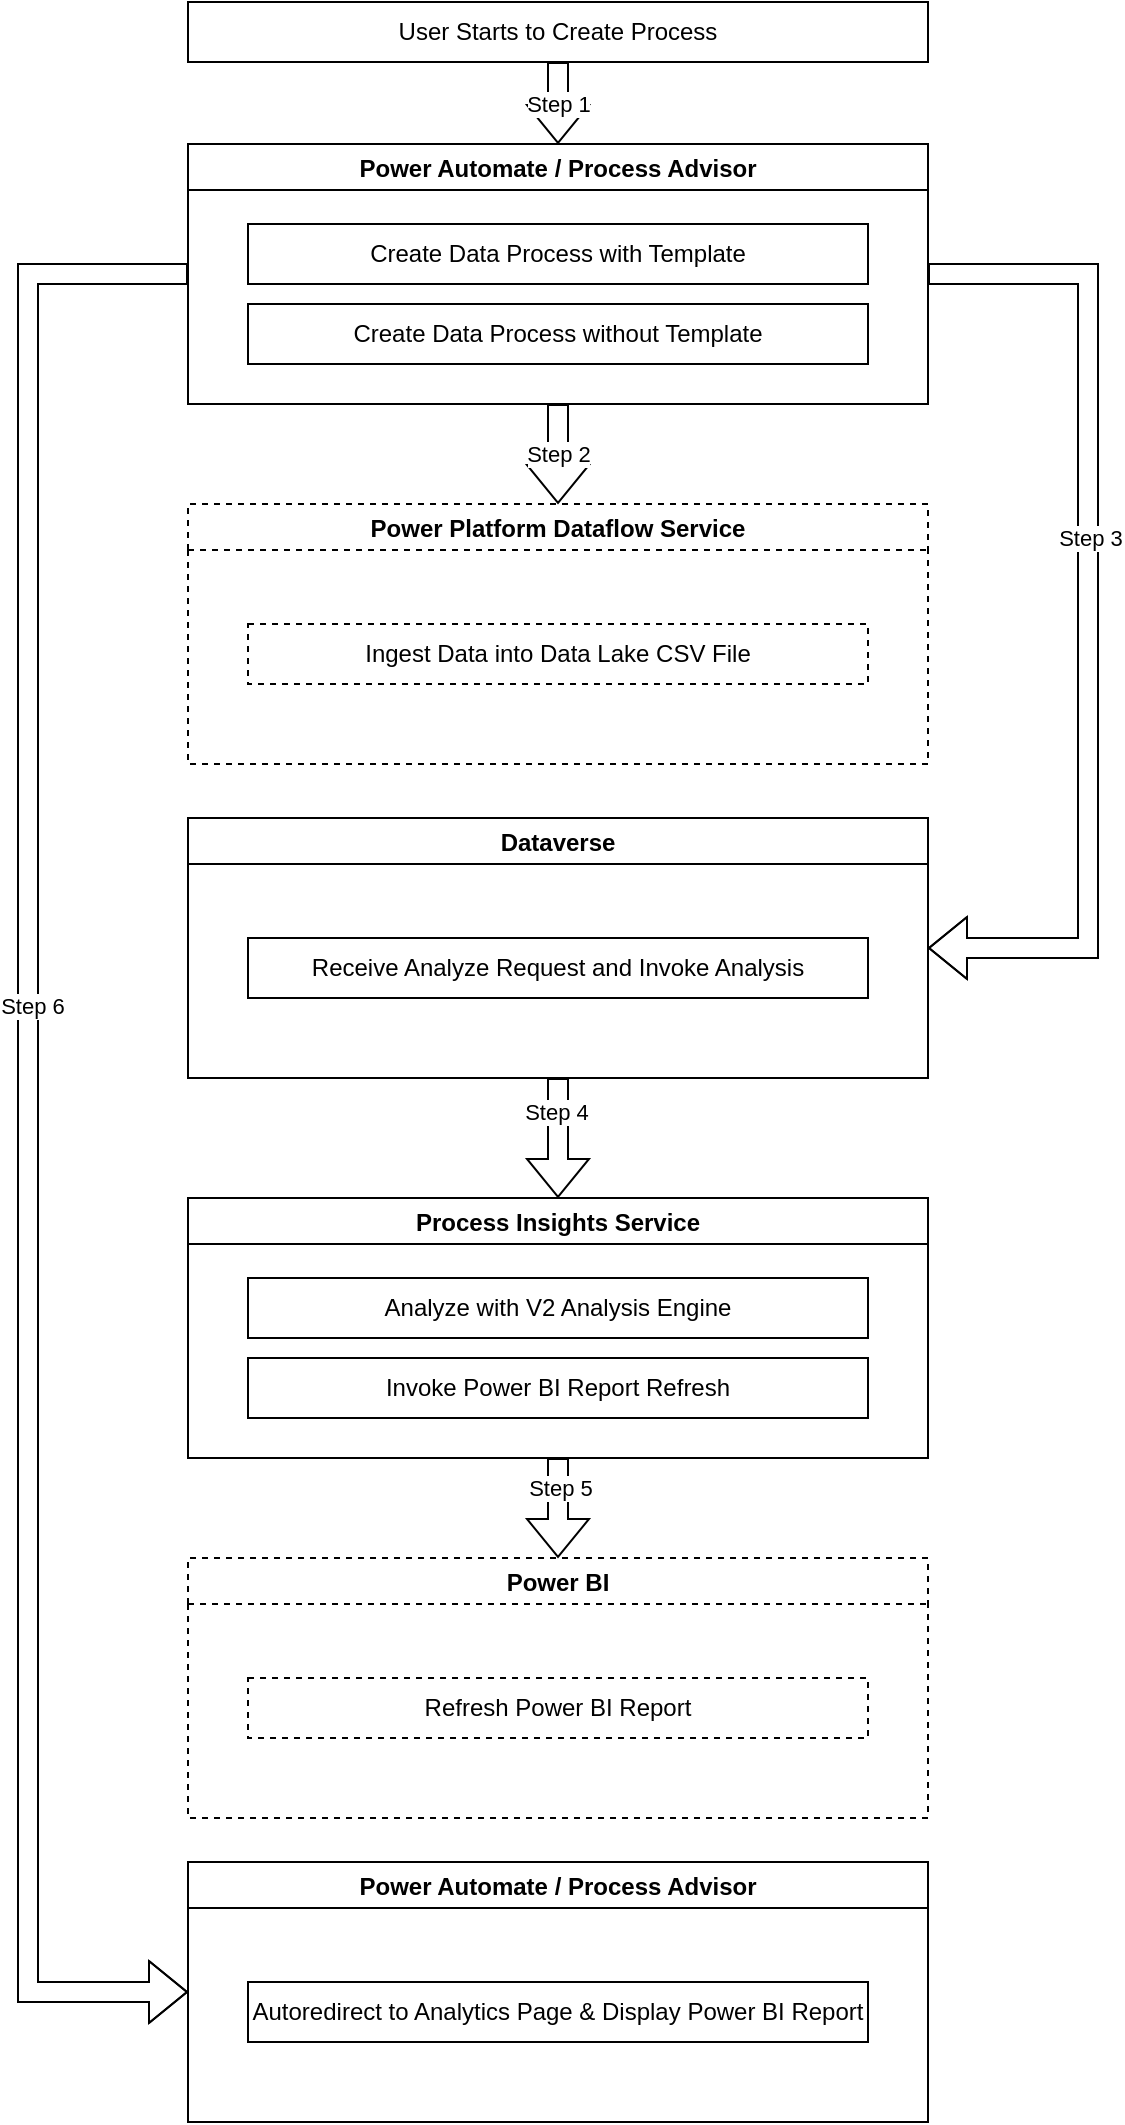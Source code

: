 <mxfile version="20.0.4" type="github">
  <diagram id="Qg26-w_RHtkoewVcSizu" name="Page-1">
    <mxGraphModel dx="2062" dy="1160" grid="1" gridSize="10" guides="1" tooltips="1" connect="1" arrows="1" fold="1" page="1" pageScale="1" pageWidth="850" pageHeight="1100" math="0" shadow="0">
      <root>
        <mxCell id="0" />
        <mxCell id="1" parent="0" />
        <mxCell id="OOhRc9mGZbD4iBU65ISO-3" value="Power Automate / Process Advisor" style="swimlane;" vertex="1" parent="1">
          <mxGeometry x="250" y="91" width="370" height="130" as="geometry" />
        </mxCell>
        <mxCell id="OOhRc9mGZbD4iBU65ISO-13" value="Create Data Process with Template" style="rounded=0;whiteSpace=wrap;html=1;" vertex="1" parent="OOhRc9mGZbD4iBU65ISO-3">
          <mxGeometry x="30" y="40" width="310" height="30" as="geometry" />
        </mxCell>
        <mxCell id="OOhRc9mGZbD4iBU65ISO-14" value="Create Data Process without Template" style="rounded=0;whiteSpace=wrap;html=1;" vertex="1" parent="OOhRc9mGZbD4iBU65ISO-3">
          <mxGeometry x="30" y="80" width="310" height="30" as="geometry" />
        </mxCell>
        <mxCell id="OOhRc9mGZbD4iBU65ISO-7" value="Dataverse" style="swimlane;" vertex="1" parent="1">
          <mxGeometry x="250" y="428" width="370" height="130" as="geometry" />
        </mxCell>
        <mxCell id="OOhRc9mGZbD4iBU65ISO-20" value="Receive Analyze Request and Invoke Analysis" style="rounded=0;whiteSpace=wrap;html=1;" vertex="1" parent="OOhRc9mGZbD4iBU65ISO-7">
          <mxGeometry x="30" y="60" width="310" height="30" as="geometry" />
        </mxCell>
        <mxCell id="OOhRc9mGZbD4iBU65ISO-8" value="Process Insights Service" style="swimlane;" vertex="1" parent="1">
          <mxGeometry x="250" y="618" width="370" height="130" as="geometry" />
        </mxCell>
        <mxCell id="OOhRc9mGZbD4iBU65ISO-21" value="Analyze with V2 Analysis Engine" style="rounded=0;whiteSpace=wrap;html=1;" vertex="1" parent="OOhRc9mGZbD4iBU65ISO-8">
          <mxGeometry x="30" y="40" width="310" height="30" as="geometry" />
        </mxCell>
        <mxCell id="OOhRc9mGZbD4iBU65ISO-22" value="Invoke Power BI Report Refresh" style="rounded=0;whiteSpace=wrap;html=1;" vertex="1" parent="OOhRc9mGZbD4iBU65ISO-8">
          <mxGeometry x="30" y="80" width="310" height="30" as="geometry" />
        </mxCell>
        <mxCell id="OOhRc9mGZbD4iBU65ISO-11" value="Power Automate / Process Advisor" style="swimlane;" vertex="1" parent="1">
          <mxGeometry x="250" y="950" width="370" height="130" as="geometry" />
        </mxCell>
        <mxCell id="OOhRc9mGZbD4iBU65ISO-12" value="Autoredirect to Analytics Page &amp;amp; Display Power BI Report" style="rounded=0;whiteSpace=wrap;html=1;" vertex="1" parent="OOhRc9mGZbD4iBU65ISO-11">
          <mxGeometry x="30" y="60" width="310" height="30" as="geometry" />
        </mxCell>
        <mxCell id="OOhRc9mGZbD4iBU65ISO-15" value="Power Platform Dataflow Service" style="swimlane;dashed=1;" vertex="1" parent="1">
          <mxGeometry x="250" y="271" width="370" height="130" as="geometry" />
        </mxCell>
        <mxCell id="OOhRc9mGZbD4iBU65ISO-17" value="Ingest Data into Data Lake CSV File" style="rounded=0;whiteSpace=wrap;html=1;dashed=1;" vertex="1" parent="OOhRc9mGZbD4iBU65ISO-15">
          <mxGeometry x="30" y="60" width="310" height="30" as="geometry" />
        </mxCell>
        <mxCell id="OOhRc9mGZbD4iBU65ISO-16" value="Power BI" style="swimlane;dashed=1;" vertex="1" parent="1">
          <mxGeometry x="250" y="798" width="370" height="130" as="geometry" />
        </mxCell>
        <mxCell id="OOhRc9mGZbD4iBU65ISO-19" value="Refresh Power BI Report" style="rounded=0;whiteSpace=wrap;html=1;dashed=1;" vertex="1" parent="OOhRc9mGZbD4iBU65ISO-16">
          <mxGeometry x="30" y="60" width="310" height="30" as="geometry" />
        </mxCell>
        <mxCell id="OOhRc9mGZbD4iBU65ISO-23" value="" style="shape=flexArrow;endArrow=classic;html=1;rounded=0;exitX=0;exitY=0.5;exitDx=0;exitDy=0;edgeStyle=orthogonalEdgeStyle;entryX=0;entryY=0.5;entryDx=0;entryDy=0;" edge="1" parent="1" source="OOhRc9mGZbD4iBU65ISO-3" target="OOhRc9mGZbD4iBU65ISO-11">
          <mxGeometry width="50" height="50" relative="1" as="geometry">
            <mxPoint x="-100" y="400" as="sourcePoint" />
            <mxPoint x="-50" y="350" as="targetPoint" />
            <Array as="points">
              <mxPoint x="170" y="156" />
              <mxPoint x="170" y="1015" />
            </Array>
          </mxGeometry>
        </mxCell>
        <mxCell id="OOhRc9mGZbD4iBU65ISO-31" value="Step 6" style="edgeLabel;html=1;align=center;verticalAlign=middle;resizable=0;points=[];" vertex="1" connectable="0" parent="OOhRc9mGZbD4iBU65ISO-23">
          <mxGeometry x="-0.125" y="2" relative="1" as="geometry">
            <mxPoint as="offset" />
          </mxGeometry>
        </mxCell>
        <mxCell id="OOhRc9mGZbD4iBU65ISO-24" value="" style="shape=flexArrow;endArrow=classic;html=1;rounded=0;edgeStyle=orthogonalEdgeStyle;entryX=1;entryY=0.5;entryDx=0;entryDy=0;exitX=1;exitY=0.5;exitDx=0;exitDy=0;" edge="1" parent="1" source="OOhRc9mGZbD4iBU65ISO-3" target="OOhRc9mGZbD4iBU65ISO-7">
          <mxGeometry width="50" height="50" relative="1" as="geometry">
            <mxPoint x="640" y="118" as="sourcePoint" />
            <mxPoint x="260" y="313" as="targetPoint" />
            <Array as="points">
              <mxPoint x="700" y="156" />
              <mxPoint x="700" y="493" />
            </Array>
          </mxGeometry>
        </mxCell>
        <mxCell id="OOhRc9mGZbD4iBU65ISO-28" value="Step 3" style="edgeLabel;html=1;align=center;verticalAlign=middle;resizable=0;points=[];" vertex="1" connectable="0" parent="OOhRc9mGZbD4iBU65ISO-24">
          <mxGeometry x="-0.147" y="1" relative="1" as="geometry">
            <mxPoint as="offset" />
          </mxGeometry>
        </mxCell>
        <mxCell id="OOhRc9mGZbD4iBU65ISO-25" value="" style="shape=flexArrow;endArrow=classic;html=1;rounded=0;exitX=0.5;exitY=1;exitDx=0;exitDy=0;" edge="1" parent="1" source="OOhRc9mGZbD4iBU65ISO-7" target="OOhRc9mGZbD4iBU65ISO-8">
          <mxGeometry width="50" height="50" relative="1" as="geometry">
            <mxPoint x="100" y="858" as="sourcePoint" />
            <mxPoint x="150" y="808" as="targetPoint" />
          </mxGeometry>
        </mxCell>
        <mxCell id="OOhRc9mGZbD4iBU65ISO-29" value="Step 4" style="edgeLabel;html=1;align=center;verticalAlign=middle;resizable=0;points=[];" vertex="1" connectable="0" parent="OOhRc9mGZbD4iBU65ISO-25">
          <mxGeometry x="-0.433" y="-1" relative="1" as="geometry">
            <mxPoint as="offset" />
          </mxGeometry>
        </mxCell>
        <mxCell id="OOhRc9mGZbD4iBU65ISO-26" value="" style="shape=flexArrow;endArrow=classic;html=1;rounded=0;exitX=0.5;exitY=1;exitDx=0;exitDy=0;entryX=0.5;entryY=0;entryDx=0;entryDy=0;" edge="1" parent="1" source="OOhRc9mGZbD4iBU65ISO-8" target="OOhRc9mGZbD4iBU65ISO-16">
          <mxGeometry width="50" height="50" relative="1" as="geometry">
            <mxPoint x="100" y="948" as="sourcePoint" />
            <mxPoint x="150" y="898" as="targetPoint" />
          </mxGeometry>
        </mxCell>
        <mxCell id="OOhRc9mGZbD4iBU65ISO-30" value="Step 5" style="edgeLabel;html=1;align=center;verticalAlign=middle;resizable=0;points=[];" vertex="1" connectable="0" parent="OOhRc9mGZbD4iBU65ISO-26">
          <mxGeometry x="-0.4" y="1" relative="1" as="geometry">
            <mxPoint as="offset" />
          </mxGeometry>
        </mxCell>
        <mxCell id="OOhRc9mGZbD4iBU65ISO-27" value="Step 2" style="shape=flexArrow;endArrow=classic;html=1;rounded=0;exitX=0.5;exitY=1;exitDx=0;exitDy=0;entryX=0.5;entryY=0;entryDx=0;entryDy=0;" edge="1" parent="1" source="OOhRc9mGZbD4iBU65ISO-3" target="OOhRc9mGZbD4iBU65ISO-15">
          <mxGeometry width="50" height="50" relative="1" as="geometry">
            <mxPoint x="190" y="311" as="sourcePoint" />
            <mxPoint x="240" y="261" as="targetPoint" />
          </mxGeometry>
        </mxCell>
        <mxCell id="OOhRc9mGZbD4iBU65ISO-32" value="User Starts to Create Process" style="rounded=0;whiteSpace=wrap;html=1;" vertex="1" parent="1">
          <mxGeometry x="250" y="20" width="370" height="30" as="geometry" />
        </mxCell>
        <mxCell id="OOhRc9mGZbD4iBU65ISO-33" value="Step 1" style="shape=flexArrow;endArrow=classic;html=1;rounded=0;exitX=0.5;exitY=1;exitDx=0;exitDy=0;entryX=0.5;entryY=0;entryDx=0;entryDy=0;" edge="1" parent="1" source="OOhRc9mGZbD4iBU65ISO-32" target="OOhRc9mGZbD4iBU65ISO-3">
          <mxGeometry width="50" height="50" relative="1" as="geometry">
            <mxPoint x="434.5" y="50" as="sourcePoint" />
            <mxPoint x="434.5" y="100" as="targetPoint" />
          </mxGeometry>
        </mxCell>
      </root>
    </mxGraphModel>
  </diagram>
</mxfile>
